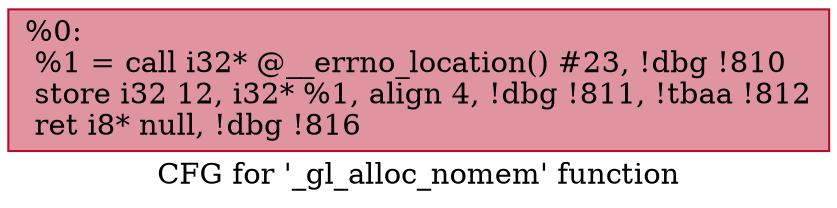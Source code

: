 digraph "CFG for '_gl_alloc_nomem' function" {
	label="CFG for '_gl_alloc_nomem' function";

	Node0x8f3cb0 [shape=record,color="#b70d28ff", style=filled, fillcolor="#b70d2870",label="{%0:\l  %1 = call i32* @__errno_location() #23, !dbg !810\l  store i32 12, i32* %1, align 4, !dbg !811, !tbaa !812\l  ret i8* null, !dbg !816\l}"];
}
